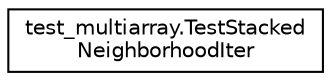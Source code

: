 digraph "Graphical Class Hierarchy"
{
 // LATEX_PDF_SIZE
  edge [fontname="Helvetica",fontsize="10",labelfontname="Helvetica",labelfontsize="10"];
  node [fontname="Helvetica",fontsize="10",shape=record];
  rankdir="LR";
  Node0 [label="test_multiarray.TestStacked\lNeighborhoodIter",height=0.2,width=0.4,color="black", fillcolor="white", style="filled",URL="$classtest__multiarray_1_1TestStackedNeighborhoodIter.html",tooltip=" "];
}
